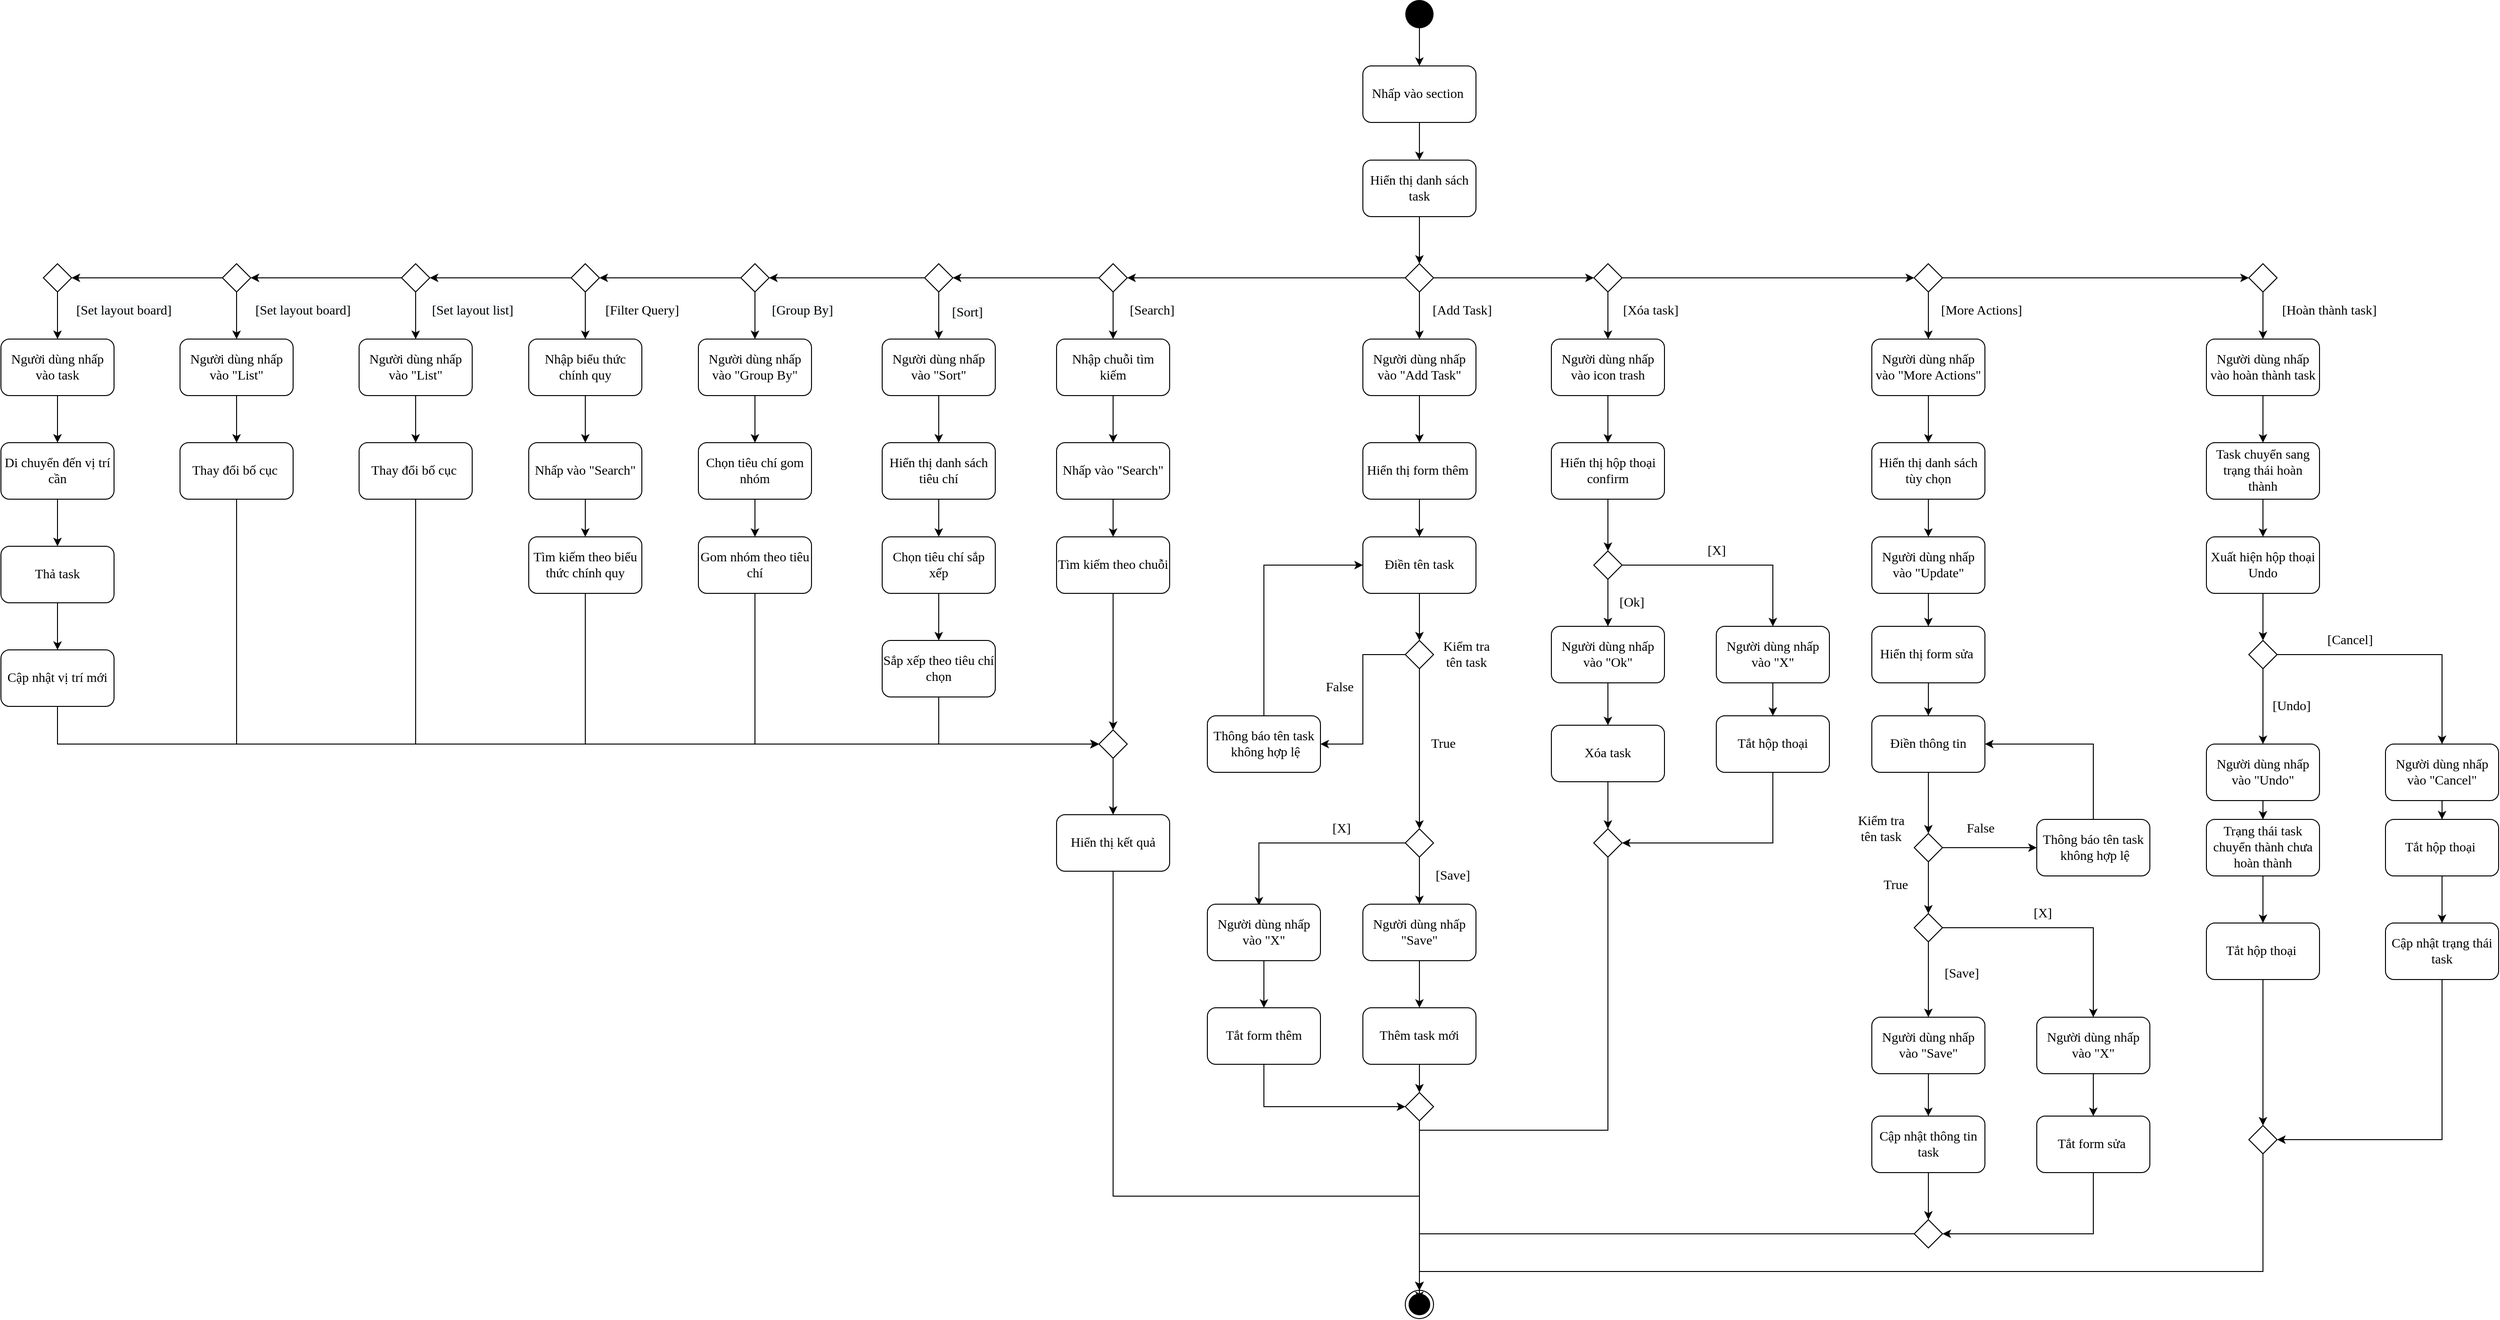 <mxfile version="13.10.0" type="google"><diagram id="52IMeqMBu0jdUDV588e6" name="Page-1"><mxGraphModel dx="2977" dy="702" grid="1" gridSize="10" guides="1" tooltips="1" connect="1" arrows="1" fold="1" page="1" pageScale="1" pageWidth="827" pageHeight="1169" math="0" shadow="0"><root><mxCell id="0"/><mxCell id="1" parent="0"/><mxCell id="Dh1pcehm3vBMoO9Yv5Dq-5" style="edgeStyle=orthogonalEdgeStyle;rounded=0;orthogonalLoop=1;jettySize=auto;html=1;fontFamily=Verdana;fontSize=14;" parent="1" source="Dh1pcehm3vBMoO9Yv5Dq-3" target="Dh1pcehm3vBMoO9Yv5Dq-4" edge="1"><mxGeometry relative="1" as="geometry"/></mxCell><mxCell id="Dh1pcehm3vBMoO9Yv5Dq-3" value="" style="ellipse;fillColor=#000000;strokeColor=none;fontFamily=Verdana;fontSize=14;" parent="1" vertex="1"><mxGeometry x="370" y="70" width="30" height="30" as="geometry"/></mxCell><mxCell id="Dh1pcehm3vBMoO9Yv5Dq-7" style="edgeStyle=orthogonalEdgeStyle;rounded=0;orthogonalLoop=1;jettySize=auto;html=1;fontFamily=Verdana;fontSize=14;" parent="1" source="Dh1pcehm3vBMoO9Yv5Dq-4" target="Dh1pcehm3vBMoO9Yv5Dq-6" edge="1"><mxGeometry relative="1" as="geometry"/></mxCell><mxCell id="Dh1pcehm3vBMoO9Yv5Dq-4" value="Nhấp vào section&amp;nbsp;" style="rounded=1;whiteSpace=wrap;html=1;fontFamily=Verdana;fontSize=14;" parent="1" vertex="1"><mxGeometry x="325" y="140" width="120" height="60" as="geometry"/></mxCell><mxCell id="Dh1pcehm3vBMoO9Yv5Dq-10" style="edgeStyle=orthogonalEdgeStyle;rounded=0;orthogonalLoop=1;jettySize=auto;html=1;entryX=0.5;entryY=0;entryDx=0;entryDy=0;fontFamily=Verdana;fontSize=14;" parent="1" source="Dh1pcehm3vBMoO9Yv5Dq-6" target="Dh1pcehm3vBMoO9Yv5Dq-8" edge="1"><mxGeometry relative="1" as="geometry"/></mxCell><mxCell id="Dh1pcehm3vBMoO9Yv5Dq-6" value="&lt;span style=&quot;font-size: 14px;&quot;&gt;Hiển thị danh sách task&lt;/span&gt;" style="rounded=1;whiteSpace=wrap;html=1;fontFamily=Verdana;fontSize=14;" parent="1" vertex="1"><mxGeometry x="325" y="240" width="120" height="60" as="geometry"/></mxCell><mxCell id="Dh1pcehm3vBMoO9Yv5Dq-12" style="edgeStyle=orthogonalEdgeStyle;rounded=0;orthogonalLoop=1;jettySize=auto;html=1;fontFamily=Verdana;entryX=0.5;entryY=0;entryDx=0;entryDy=0;fontSize=14;" parent="1" source="Dh1pcehm3vBMoO9Yv5Dq-8" target="Dh1pcehm3vBMoO9Yv5Dq-20" edge="1"><mxGeometry relative="1" as="geometry"><mxPoint x="390" y="430" as="targetPoint"/><Array as="points"/></mxGeometry></mxCell><mxCell id="Dh1pcehm3vBMoO9Yv5Dq-13" value="[Add Task]" style="edgeLabel;html=1;align=center;verticalAlign=middle;resizable=0;points=[];fontFamily=Verdana;fontSize=14;" parent="Dh1pcehm3vBMoO9Yv5Dq-12" vertex="1" connectable="0"><mxGeometry x="0.241" y="1" relative="1" as="geometry"><mxPoint x="44" y="-10.83" as="offset"/></mxGeometry></mxCell><mxCell id="ZtXdNM1xy_5T9C1XzwdX-15" style="edgeStyle=orthogonalEdgeStyle;rounded=0;orthogonalLoop=1;jettySize=auto;html=1;entryX=0;entryY=0.5;entryDx=0;entryDy=0;fontFamily=Verdana;fontSize=14;" parent="1" source="Dh1pcehm3vBMoO9Yv5Dq-8" target="ZtXdNM1xy_5T9C1XzwdX-14" edge="1"><mxGeometry relative="1" as="geometry"/></mxCell><mxCell id="ZtXdNM1xy_5T9C1XzwdX-16" value="[Xóa task]" style="edgeLabel;html=1;align=center;verticalAlign=middle;resizable=0;points=[];fontFamily=Verdana;fontSize=14;" parent="ZtXdNM1xy_5T9C1XzwdX-15" vertex="1" connectable="0"><mxGeometry x="0.148" y="2" relative="1" as="geometry"><mxPoint x="132" y="37" as="offset"/></mxGeometry></mxCell><mxCell id="ZtXdNM1xy_5T9C1XzwdX-108" style="edgeStyle=orthogonalEdgeStyle;rounded=0;orthogonalLoop=1;jettySize=auto;html=1;entryX=1;entryY=0.5;entryDx=0;entryDy=0;fontFamily=Verdana;fontSize=14;" parent="1" source="Dh1pcehm3vBMoO9Yv5Dq-8" target="ZtXdNM1xy_5T9C1XzwdX-105" edge="1"><mxGeometry relative="1" as="geometry"/></mxCell><mxCell id="ZtXdNM1xy_5T9C1XzwdX-109" value="&lt;span style=&quot;font-size: 14px&quot;&gt;[Search]&lt;/span&gt;" style="edgeLabel;html=1;align=center;verticalAlign=middle;resizable=0;points=[];fontFamily=Verdana;fontSize=14;" parent="ZtXdNM1xy_5T9C1XzwdX-108" vertex="1" connectable="0"><mxGeometry x="0.184" y="2" relative="1" as="geometry"><mxPoint x="-95" y="33" as="offset"/></mxGeometry></mxCell><mxCell id="Dh1pcehm3vBMoO9Yv5Dq-8" value="" style="rhombus;fontFamily=Verdana;fontSize=14;" parent="1" vertex="1"><mxGeometry x="370" y="350" width="30" height="30" as="geometry"/></mxCell><mxCell id="Dh1pcehm3vBMoO9Yv5Dq-17" style="edgeStyle=orthogonalEdgeStyle;rounded=0;orthogonalLoop=1;jettySize=auto;html=1;fontFamily=Verdana;fontSize=14;" parent="1" source="Dh1pcehm3vBMoO9Yv5Dq-11" target="Dh1pcehm3vBMoO9Yv5Dq-14" edge="1"><mxGeometry relative="1" as="geometry"/></mxCell><mxCell id="Dh1pcehm3vBMoO9Yv5Dq-11" value="&lt;span style=&quot;font-size: 14px;&quot;&gt;Hiển thị form thêm&amp;nbsp;&lt;/span&gt;" style="rounded=1;whiteSpace=wrap;html=1;fontFamily=Verdana;fontSize=14;" parent="1" vertex="1"><mxGeometry x="325" y="540" width="120" height="60" as="geometry"/></mxCell><mxCell id="e5M4gxgteMgzuFz68vL9-6" style="edgeStyle=orthogonalEdgeStyle;rounded=0;orthogonalLoop=1;jettySize=auto;html=1;entryX=0.5;entryY=0;entryDx=0;entryDy=0;fontFamily=Verdana;fontSize=14;" edge="1" parent="1" source="Dh1pcehm3vBMoO9Yv5Dq-14" target="e5M4gxgteMgzuFz68vL9-5"><mxGeometry relative="1" as="geometry"/></mxCell><mxCell id="Dh1pcehm3vBMoO9Yv5Dq-14" value="&lt;span style=&quot;font-size: 14px;&quot;&gt;Điền tên task&lt;/span&gt;" style="rounded=1;whiteSpace=wrap;html=1;fontFamily=Verdana;fontSize=14;" parent="1" vertex="1"><mxGeometry x="325" y="640" width="120" height="60" as="geometry"/></mxCell><mxCell id="ZtXdNM1xy_5T9C1XzwdX-2" style="edgeStyle=orthogonalEdgeStyle;rounded=0;orthogonalLoop=1;jettySize=auto;html=1;fontFamily=Verdana;fontSize=14;" parent="1" source="Dh1pcehm3vBMoO9Yv5Dq-15" target="ZtXdNM1xy_5T9C1XzwdX-1" edge="1"><mxGeometry relative="1" as="geometry"/></mxCell><mxCell id="Dh1pcehm3vBMoO9Yv5Dq-15" value="Người dùng nhấp &quot;Save&quot;" style="rounded=1;whiteSpace=wrap;html=1;fontFamily=Verdana;fontSize=14;" parent="1" vertex="1"><mxGeometry x="325" y="1030" width="120" height="60" as="geometry"/></mxCell><mxCell id="Dh1pcehm3vBMoO9Yv5Dq-19" value="[Save]" style="edgeStyle=orthogonalEdgeStyle;rounded=0;orthogonalLoop=1;jettySize=auto;html=1;entryX=0.5;entryY=0;entryDx=0;entryDy=0;fontFamily=Verdana;fontSize=14;" parent="1" source="Dh1pcehm3vBMoO9Yv5Dq-16" target="Dh1pcehm3vBMoO9Yv5Dq-15" edge="1"><mxGeometry x="-0.2" y="35" relative="1" as="geometry"><Array as="points"><mxPoint x="385" y="1000"/><mxPoint x="385" y="1000"/></Array><mxPoint as="offset"/></mxGeometry></mxCell><mxCell id="ZtXdNM1xy_5T9C1XzwdX-4" style="edgeStyle=orthogonalEdgeStyle;rounded=0;orthogonalLoop=1;jettySize=auto;html=1;entryX=0.456;entryY=0.023;entryDx=0;entryDy=0;entryPerimeter=0;fontFamily=Verdana;fontSize=14;" parent="1" source="Dh1pcehm3vBMoO9Yv5Dq-16" target="ZtXdNM1xy_5T9C1XzwdX-3" edge="1"><mxGeometry relative="1" as="geometry"/></mxCell><mxCell id="ZtXdNM1xy_5T9C1XzwdX-5" value="[X]" style="edgeLabel;html=1;align=center;verticalAlign=middle;resizable=0;points=[];fontFamily=Verdana;fontSize=14;" parent="ZtXdNM1xy_5T9C1XzwdX-4" vertex="1" connectable="0"><mxGeometry x="-0.407" relative="1" as="geometry"><mxPoint x="-3.17" y="-15" as="offset"/></mxGeometry></mxCell><mxCell id="Dh1pcehm3vBMoO9Yv5Dq-16" value="" style="rhombus;fontFamily=Verdana;fontSize=14;" parent="1" vertex="1"><mxGeometry x="370" y="950" width="30" height="30" as="geometry"/></mxCell><mxCell id="Dh1pcehm3vBMoO9Yv5Dq-21" style="edgeStyle=orthogonalEdgeStyle;rounded=0;orthogonalLoop=1;jettySize=auto;html=1;fontFamily=Verdana;fontSize=14;" parent="1" source="Dh1pcehm3vBMoO9Yv5Dq-20" target="Dh1pcehm3vBMoO9Yv5Dq-11" edge="1"><mxGeometry relative="1" as="geometry"/></mxCell><mxCell id="Dh1pcehm3vBMoO9Yv5Dq-20" value="Người dùng nhấp vào &quot;Add Task&quot;" style="rounded=1;whiteSpace=wrap;html=1;fontFamily=Verdana;fontSize=14;" parent="1" vertex="1"><mxGeometry x="325" y="430" width="120" height="60" as="geometry"/></mxCell><mxCell id="ZtXdNM1xy_5T9C1XzwdX-11" style="edgeStyle=orthogonalEdgeStyle;rounded=0;orthogonalLoop=1;jettySize=auto;html=1;entryX=0.5;entryY=0;entryDx=0;entryDy=0;fontFamily=Verdana;fontSize=14;" parent="1" source="ZtXdNM1xy_5T9C1XzwdX-1" target="ZtXdNM1xy_5T9C1XzwdX-10" edge="1"><mxGeometry relative="1" as="geometry"/></mxCell><mxCell id="ZtXdNM1xy_5T9C1XzwdX-1" value="Thêm task mới" style="rounded=1;whiteSpace=wrap;html=1;fontFamily=Verdana;fontSize=14;" parent="1" vertex="1"><mxGeometry x="325" y="1140" width="120" height="60" as="geometry"/></mxCell><mxCell id="ZtXdNM1xy_5T9C1XzwdX-7" style="edgeStyle=orthogonalEdgeStyle;rounded=0;orthogonalLoop=1;jettySize=auto;html=1;entryX=0.5;entryY=0;entryDx=0;entryDy=0;fontFamily=Verdana;fontSize=14;" parent="1" source="ZtXdNM1xy_5T9C1XzwdX-3" target="ZtXdNM1xy_5T9C1XzwdX-6" edge="1"><mxGeometry relative="1" as="geometry"/></mxCell><mxCell id="ZtXdNM1xy_5T9C1XzwdX-3" value="Người dùng nhấp vào &quot;X&quot;" style="rounded=1;whiteSpace=wrap;html=1;fontFamily=Verdana;fontSize=14;" parent="1" vertex="1"><mxGeometry x="160" y="1030" width="120" height="60" as="geometry"/></mxCell><mxCell id="ZtXdNM1xy_5T9C1XzwdX-12" style="edgeStyle=orthogonalEdgeStyle;rounded=0;orthogonalLoop=1;jettySize=auto;html=1;entryX=0;entryY=0.5;entryDx=0;entryDy=0;fontFamily=Verdana;fontSize=14;" parent="1" source="ZtXdNM1xy_5T9C1XzwdX-6" target="ZtXdNM1xy_5T9C1XzwdX-10" edge="1"><mxGeometry relative="1" as="geometry"><Array as="points"><mxPoint x="220" y="1245"/></Array></mxGeometry></mxCell><mxCell id="ZtXdNM1xy_5T9C1XzwdX-6" value="&lt;span style=&quot;font-size: 14px;&quot;&gt;Tắt form thêm&lt;/span&gt;" style="rounded=1;whiteSpace=wrap;html=1;fontFamily=Verdana;fontSize=14;" parent="1" vertex="1"><mxGeometry x="160" y="1140" width="120" height="60" as="geometry"/></mxCell><mxCell id="ZtXdNM1xy_5T9C1XzwdX-8" value="" style="ellipse;html=1;shape=endState;fillColor=#000000;strokeColor=#000000;fontFamily=Verdana;fontSize=14;" parent="1" vertex="1"><mxGeometry x="370" y="1440" width="30" height="30" as="geometry"/></mxCell><mxCell id="ZtXdNM1xy_5T9C1XzwdX-13" style="edgeStyle=orthogonalEdgeStyle;rounded=0;orthogonalLoop=1;jettySize=auto;html=1;fontFamily=Verdana;fontSize=14;" parent="1" source="ZtXdNM1xy_5T9C1XzwdX-10" target="ZtXdNM1xy_5T9C1XzwdX-8" edge="1"><mxGeometry relative="1" as="geometry"/></mxCell><mxCell id="ZtXdNM1xy_5T9C1XzwdX-10" value="" style="rhombus;fontFamily=Verdana;fontSize=14;" parent="1" vertex="1"><mxGeometry x="370" y="1230" width="30" height="30" as="geometry"/></mxCell><mxCell id="ZtXdNM1xy_5T9C1XzwdX-18" style="edgeStyle=orthogonalEdgeStyle;rounded=0;orthogonalLoop=1;jettySize=auto;html=1;entryX=0.5;entryY=0;entryDx=0;entryDy=0;fontFamily=Verdana;fontSize=14;" parent="1" source="ZtXdNM1xy_5T9C1XzwdX-14" target="ZtXdNM1xy_5T9C1XzwdX-17" edge="1"><mxGeometry relative="1" as="geometry"/></mxCell><mxCell id="ZtXdNM1xy_5T9C1XzwdX-38" style="edgeStyle=orthogonalEdgeStyle;rounded=0;orthogonalLoop=1;jettySize=auto;html=1;fontFamily=Verdana;fontSize=14;" parent="1" source="ZtXdNM1xy_5T9C1XzwdX-14" target="ZtXdNM1xy_5T9C1XzwdX-37" edge="1"><mxGeometry relative="1" as="geometry"/></mxCell><mxCell id="ZtXdNM1xy_5T9C1XzwdX-39" value="[More Actions]" style="edgeLabel;html=1;align=center;verticalAlign=middle;resizable=0;points=[];fontFamily=Verdana;fontSize=14;" parent="ZtXdNM1xy_5T9C1XzwdX-38" vertex="1" connectable="0"><mxGeometry x="-0.197" y="3" relative="1" as="geometry"><mxPoint x="256" y="38" as="offset"/></mxGeometry></mxCell><mxCell id="ZtXdNM1xy_5T9C1XzwdX-14" value="" style="rhombus;fontFamily=Verdana;fontSize=14;" parent="1" vertex="1"><mxGeometry x="570" y="350" width="30" height="30" as="geometry"/></mxCell><mxCell id="ZtXdNM1xy_5T9C1XzwdX-20" style="edgeStyle=orthogonalEdgeStyle;rounded=0;orthogonalLoop=1;jettySize=auto;html=1;fontFamily=Verdana;fontSize=14;" parent="1" source="ZtXdNM1xy_5T9C1XzwdX-17" target="ZtXdNM1xy_5T9C1XzwdX-19" edge="1"><mxGeometry relative="1" as="geometry"/></mxCell><mxCell id="ZtXdNM1xy_5T9C1XzwdX-17" value="Người dùng nhấp vào icon trash" style="rounded=1;whiteSpace=wrap;html=1;fontFamily=Verdana;fontSize=14;" parent="1" vertex="1"><mxGeometry x="525" y="430" width="120" height="60" as="geometry"/></mxCell><mxCell id="ZtXdNM1xy_5T9C1XzwdX-22" style="edgeStyle=orthogonalEdgeStyle;rounded=0;orthogonalLoop=1;jettySize=auto;html=1;entryX=0.5;entryY=0;entryDx=0;entryDy=0;fontFamily=Verdana;fontSize=14;" parent="1" source="ZtXdNM1xy_5T9C1XzwdX-19" target="ZtXdNM1xy_5T9C1XzwdX-21" edge="1"><mxGeometry relative="1" as="geometry"/></mxCell><mxCell id="ZtXdNM1xy_5T9C1XzwdX-19" value="&lt;span style=&quot;font-size: 14px;&quot;&gt;Hiển thị hộp thoại confirm&lt;/span&gt;" style="rounded=1;whiteSpace=wrap;html=1;fontFamily=Verdana;fontSize=14;" parent="1" vertex="1"><mxGeometry x="525" y="540" width="120" height="60" as="geometry"/></mxCell><mxCell id="ZtXdNM1xy_5T9C1XzwdX-24" style="edgeStyle=orthogonalEdgeStyle;rounded=0;orthogonalLoop=1;jettySize=auto;html=1;fontFamily=Verdana;fontSize=14;" parent="1" source="ZtXdNM1xy_5T9C1XzwdX-21" target="ZtXdNM1xy_5T9C1XzwdX-23" edge="1"><mxGeometry relative="1" as="geometry"><Array as="points"><mxPoint x="585" y="710"/><mxPoint x="585" y="710"/></Array></mxGeometry></mxCell><mxCell id="ZtXdNM1xy_5T9C1XzwdX-25" value="[Ok]" style="edgeLabel;html=1;align=center;verticalAlign=middle;resizable=0;points=[];fontFamily=Verdana;fontSize=14;" parent="ZtXdNM1xy_5T9C1XzwdX-24" vertex="1" connectable="0"><mxGeometry x="0.267" y="-2" relative="1" as="geometry"><mxPoint x="27" y="-6.67" as="offset"/></mxGeometry></mxCell><mxCell id="ZtXdNM1xy_5T9C1XzwdX-29" style="edgeStyle=orthogonalEdgeStyle;rounded=0;orthogonalLoop=1;jettySize=auto;html=1;entryX=0.5;entryY=0;entryDx=0;entryDy=0;fontFamily=Verdana;fontSize=14;" parent="1" source="ZtXdNM1xy_5T9C1XzwdX-21" target="ZtXdNM1xy_5T9C1XzwdX-28" edge="1"><mxGeometry relative="1" as="geometry"/></mxCell><mxCell id="ZtXdNM1xy_5T9C1XzwdX-30" value="[X]" style="edgeLabel;html=1;align=center;verticalAlign=middle;resizable=0;points=[];fontFamily=Verdana;fontSize=14;" parent="ZtXdNM1xy_5T9C1XzwdX-29" vertex="1" connectable="0"><mxGeometry x="-0.014" y="3" relative="1" as="geometry"><mxPoint x="-10.83" y="-12" as="offset"/></mxGeometry></mxCell><mxCell id="ZtXdNM1xy_5T9C1XzwdX-21" value="" style="rhombus;fontFamily=Verdana;fontSize=14;" parent="1" vertex="1"><mxGeometry x="570" y="655" width="30" height="30" as="geometry"/></mxCell><mxCell id="ZtXdNM1xy_5T9C1XzwdX-27" style="edgeStyle=orthogonalEdgeStyle;rounded=0;orthogonalLoop=1;jettySize=auto;html=1;entryX=0.5;entryY=0;entryDx=0;entryDy=0;fontFamily=Verdana;fontSize=14;" parent="1" source="ZtXdNM1xy_5T9C1XzwdX-23" target="ZtXdNM1xy_5T9C1XzwdX-26" edge="1"><mxGeometry relative="1" as="geometry"/></mxCell><mxCell id="ZtXdNM1xy_5T9C1XzwdX-23" value="Người dùng nhấp vào &quot;Ok&quot;" style="rounded=1;whiteSpace=wrap;html=1;fontFamily=Verdana;fontSize=14;" parent="1" vertex="1"><mxGeometry x="525" y="735" width="120" height="60" as="geometry"/></mxCell><mxCell id="ZtXdNM1xy_5T9C1XzwdX-34" style="edgeStyle=orthogonalEdgeStyle;rounded=0;orthogonalLoop=1;jettySize=auto;html=1;fontFamily=Verdana;fontSize=14;" parent="1" source="ZtXdNM1xy_5T9C1XzwdX-26" target="ZtXdNM1xy_5T9C1XzwdX-33" edge="1"><mxGeometry relative="1" as="geometry"/></mxCell><mxCell id="ZtXdNM1xy_5T9C1XzwdX-26" value="Xóa task" style="rounded=1;whiteSpace=wrap;html=1;fontFamily=Verdana;fontSize=14;" parent="1" vertex="1"><mxGeometry x="525" y="840" width="120" height="60" as="geometry"/></mxCell><mxCell id="ZtXdNM1xy_5T9C1XzwdX-32" style="edgeStyle=orthogonalEdgeStyle;rounded=0;orthogonalLoop=1;jettySize=auto;html=1;entryX=0.5;entryY=0;entryDx=0;entryDy=0;fontFamily=Verdana;fontSize=14;" parent="1" source="ZtXdNM1xy_5T9C1XzwdX-28" target="ZtXdNM1xy_5T9C1XzwdX-31" edge="1"><mxGeometry relative="1" as="geometry"/></mxCell><mxCell id="ZtXdNM1xy_5T9C1XzwdX-28" value="Người dùng nhấp vào &quot;X&quot;" style="rounded=1;whiteSpace=wrap;html=1;fontFamily=Verdana;fontSize=14;" parent="1" vertex="1"><mxGeometry x="700" y="735" width="120" height="60" as="geometry"/></mxCell><mxCell id="ZtXdNM1xy_5T9C1XzwdX-35" style="edgeStyle=orthogonalEdgeStyle;rounded=0;orthogonalLoop=1;jettySize=auto;html=1;entryX=1;entryY=0.5;entryDx=0;entryDy=0;fontFamily=Verdana;fontSize=14;" parent="1" source="ZtXdNM1xy_5T9C1XzwdX-31" target="ZtXdNM1xy_5T9C1XzwdX-33" edge="1"><mxGeometry relative="1" as="geometry"><Array as="points"><mxPoint x="760" y="965"/></Array></mxGeometry></mxCell><mxCell id="ZtXdNM1xy_5T9C1XzwdX-31" value="&lt;span style=&quot;font-size: 14px;&quot;&gt;Tắt hộp thoại&lt;/span&gt;" style="rounded=1;whiteSpace=wrap;html=1;fontFamily=Verdana;fontSize=14;" parent="1" vertex="1"><mxGeometry x="700" y="830" width="120" height="60" as="geometry"/></mxCell><mxCell id="ZtXdNM1xy_5T9C1XzwdX-36" style="edgeStyle=orthogonalEdgeStyle;rounded=0;orthogonalLoop=1;jettySize=auto;html=1;fontFamily=Verdana;fontSize=14;" parent="1" source="ZtXdNM1xy_5T9C1XzwdX-33" target="ZtXdNM1xy_5T9C1XzwdX-8" edge="1"><mxGeometry relative="1" as="geometry"><Array as="points"><mxPoint x="585" y="1270"/><mxPoint x="385" y="1270"/></Array></mxGeometry></mxCell><mxCell id="ZtXdNM1xy_5T9C1XzwdX-33" value="" style="rhombus;fontFamily=Verdana;fontSize=14;" parent="1" vertex="1"><mxGeometry x="570" y="950" width="30" height="30" as="geometry"/></mxCell><mxCell id="ZtXdNM1xy_5T9C1XzwdX-41" style="edgeStyle=orthogonalEdgeStyle;rounded=0;orthogonalLoop=1;jettySize=auto;html=1;entryX=0.5;entryY=0;entryDx=0;entryDy=0;fontFamily=Verdana;fontSize=14;" parent="1" source="ZtXdNM1xy_5T9C1XzwdX-37" target="ZtXdNM1xy_5T9C1XzwdX-40" edge="1"><mxGeometry relative="1" as="geometry"/></mxCell><mxCell id="ZtXdNM1xy_5T9C1XzwdX-55" style="edgeStyle=orthogonalEdgeStyle;rounded=0;orthogonalLoop=1;jettySize=auto;html=1;entryX=0;entryY=0.5;entryDx=0;entryDy=0;fontFamily=Verdana;fontSize=14;" parent="1" source="ZtXdNM1xy_5T9C1XzwdX-37" target="ZtXdNM1xy_5T9C1XzwdX-53" edge="1"><mxGeometry relative="1" as="geometry"/></mxCell><mxCell id="ZtXdNM1xy_5T9C1XzwdX-76" value="[Hoàn thành task]" style="edgeLabel;html=1;align=center;verticalAlign=middle;resizable=0;points=[];fontFamily=Verdana;fontSize=14;" parent="ZtXdNM1xy_5T9C1XzwdX-55" vertex="1" connectable="0"><mxGeometry x="0.077" y="1" relative="1" as="geometry"><mxPoint x="235" y="36" as="offset"/></mxGeometry></mxCell><mxCell id="ZtXdNM1xy_5T9C1XzwdX-37" value="" style="rhombus;fontFamily=Verdana;fontSize=14;" parent="1" vertex="1"><mxGeometry x="910" y="350" width="30" height="30" as="geometry"/></mxCell><mxCell id="ZtXdNM1xy_5T9C1XzwdX-43" style="edgeStyle=orthogonalEdgeStyle;rounded=0;orthogonalLoop=1;jettySize=auto;html=1;fontFamily=Verdana;fontSize=14;" parent="1" source="ZtXdNM1xy_5T9C1XzwdX-40" target="ZtXdNM1xy_5T9C1XzwdX-42" edge="1"><mxGeometry relative="1" as="geometry"/></mxCell><mxCell id="ZtXdNM1xy_5T9C1XzwdX-40" value="Người dùng nhấp vào&amp;nbsp;&lt;span style=&quot;font-size: 14px; background-color: rgb(255, 255, 255);&quot;&gt;&quot;More Actions&quot;&lt;/span&gt;" style="rounded=1;whiteSpace=wrap;html=1;fontFamily=Verdana;fontSize=14;" parent="1" vertex="1"><mxGeometry x="865" y="430" width="120" height="60" as="geometry"/></mxCell><mxCell id="ZtXdNM1xy_5T9C1XzwdX-45" style="edgeStyle=orthogonalEdgeStyle;rounded=0;orthogonalLoop=1;jettySize=auto;html=1;fontFamily=Verdana;fontSize=14;" parent="1" source="ZtXdNM1xy_5T9C1XzwdX-42" target="ZtXdNM1xy_5T9C1XzwdX-44" edge="1"><mxGeometry relative="1" as="geometry"/></mxCell><mxCell id="ZtXdNM1xy_5T9C1XzwdX-42" value="Hiển thị danh sách tùy chọn" style="rounded=1;whiteSpace=wrap;html=1;fontFamily=Verdana;fontSize=14;" parent="1" vertex="1"><mxGeometry x="865" y="540" width="120" height="60" as="geometry"/></mxCell><mxCell id="ZtXdNM1xy_5T9C1XzwdX-49" style="edgeStyle=orthogonalEdgeStyle;rounded=0;orthogonalLoop=1;jettySize=auto;html=1;entryX=0.5;entryY=0;entryDx=0;entryDy=0;fontFamily=Verdana;fontSize=14;" parent="1" source="ZtXdNM1xy_5T9C1XzwdX-44" target="ZtXdNM1xy_5T9C1XzwdX-46" edge="1"><mxGeometry relative="1" as="geometry"/></mxCell><mxCell id="ZtXdNM1xy_5T9C1XzwdX-44" value="&lt;span style=&quot;font-size: 14px;&quot;&gt;Người dùng nhấp vào&amp;nbsp;&lt;/span&gt;&lt;span style=&quot;font-size: 14px; background-color: rgb(255, 255, 255);&quot;&gt;&quot;Update&quot;&lt;/span&gt;" style="rounded=1;whiteSpace=wrap;html=1;fontFamily=Verdana;fontSize=14;" parent="1" vertex="1"><mxGeometry x="865" y="640" width="120" height="60" as="geometry"/></mxCell><mxCell id="ZtXdNM1xy_5T9C1XzwdX-50" style="edgeStyle=orthogonalEdgeStyle;rounded=0;orthogonalLoop=1;jettySize=auto;html=1;fontFamily=Verdana;fontSize=14;" parent="1" source="ZtXdNM1xy_5T9C1XzwdX-46" target="ZtXdNM1xy_5T9C1XzwdX-47" edge="1"><mxGeometry relative="1" as="geometry"/></mxCell><mxCell id="ZtXdNM1xy_5T9C1XzwdX-46" value="&lt;span style=&quot;font-size: 14px;&quot;&gt;Hiển thị form sửa&amp;nbsp;&lt;/span&gt;" style="rounded=1;whiteSpace=wrap;html=1;fontFamily=Verdana;fontSize=14;" parent="1" vertex="1"><mxGeometry x="865" y="735" width="120" height="60" as="geometry"/></mxCell><mxCell id="ZtXdNM1xy_5T9C1XzwdX-51" style="edgeStyle=orthogonalEdgeStyle;rounded=0;orthogonalLoop=1;jettySize=auto;html=1;fontFamily=Verdana;fontSize=14;entryX=0.5;entryY=0;entryDx=0;entryDy=0;" parent="1" source="ZtXdNM1xy_5T9C1XzwdX-47" edge="1" target="e5M4gxgteMgzuFz68vL9-15"><mxGeometry relative="1" as="geometry"><mxPoint x="925" y="940" as="targetPoint"/></mxGeometry></mxCell><mxCell id="ZtXdNM1xy_5T9C1XzwdX-47" value="&lt;span style=&quot;font-size: 14px;&quot;&gt;Điền thông tin&lt;/span&gt;" style="rounded=1;whiteSpace=wrap;html=1;fontFamily=Verdana;fontSize=14;" parent="1" vertex="1"><mxGeometry x="865" y="830" width="120" height="60" as="geometry"/></mxCell><mxCell id="ZtXdNM1xy_5T9C1XzwdX-56" style="edgeStyle=orthogonalEdgeStyle;rounded=0;orthogonalLoop=1;jettySize=auto;html=1;fontFamily=Verdana;fontSize=14;" parent="1" source="ZtXdNM1xy_5T9C1XzwdX-53" target="ZtXdNM1xy_5T9C1XzwdX-54" edge="1"><mxGeometry relative="1" as="geometry"/></mxCell><mxCell id="ZtXdNM1xy_5T9C1XzwdX-53" value="" style="rhombus;fontFamily=Verdana;fontSize=14;" parent="1" vertex="1"><mxGeometry x="1265" y="350" width="30" height="30" as="geometry"/></mxCell><mxCell id="ZtXdNM1xy_5T9C1XzwdX-75" style="edgeStyle=orthogonalEdgeStyle;rounded=0;orthogonalLoop=1;jettySize=auto;html=1;fontFamily=Verdana;fontSize=14;" parent="1" source="ZtXdNM1xy_5T9C1XzwdX-54" target="ZtXdNM1xy_5T9C1XzwdX-74" edge="1"><mxGeometry relative="1" as="geometry"/></mxCell><mxCell id="ZtXdNM1xy_5T9C1XzwdX-54" value="Người dùng nhấp vào &lt;span style=&quot;font-size: 14px; background-color: rgb(255, 255, 255);&quot;&gt;hoàn thành task&lt;/span&gt;" style="rounded=1;whiteSpace=wrap;html=1;fontFamily=Verdana;fontSize=14;" parent="1" vertex="1"><mxGeometry x="1220" y="430" width="120" height="60" as="geometry"/></mxCell><mxCell id="ZtXdNM1xy_5T9C1XzwdX-60" style="edgeStyle=orthogonalEdgeStyle;rounded=0;orthogonalLoop=1;jettySize=auto;html=1;entryX=0.5;entryY=0;entryDx=0;entryDy=0;fontFamily=Verdana;fontSize=14;" parent="1" source="ZtXdNM1xy_5T9C1XzwdX-57" target="ZtXdNM1xy_5T9C1XzwdX-58" edge="1"><mxGeometry relative="1" as="geometry"/></mxCell><mxCell id="ZtXdNM1xy_5T9C1XzwdX-67" value="[Save]" style="edgeLabel;html=1;align=center;verticalAlign=middle;resizable=0;points=[];fontFamily=Verdana;fontSize=14;" parent="ZtXdNM1xy_5T9C1XzwdX-60" vertex="1" connectable="0"><mxGeometry x="-0.164" y="-2" relative="1" as="geometry"><mxPoint x="37" as="offset"/></mxGeometry></mxCell><mxCell id="ZtXdNM1xy_5T9C1XzwdX-69" style="edgeStyle=orthogonalEdgeStyle;rounded=0;orthogonalLoop=1;jettySize=auto;html=1;fontFamily=Verdana;fontSize=14;" parent="1" source="ZtXdNM1xy_5T9C1XzwdX-57" target="ZtXdNM1xy_5T9C1XzwdX-68" edge="1"><mxGeometry relative="1" as="geometry"/></mxCell><mxCell id="ZtXdNM1xy_5T9C1XzwdX-70" value="[X]" style="edgeLabel;html=1;align=center;verticalAlign=middle;resizable=0;points=[];fontFamily=Verdana;fontSize=14;" parent="ZtXdNM1xy_5T9C1XzwdX-69" vertex="1" connectable="0"><mxGeometry x="-0.113" y="-3" relative="1" as="geometry"><mxPoint x="-7.5" y="-18" as="offset"/></mxGeometry></mxCell><mxCell id="ZtXdNM1xy_5T9C1XzwdX-57" value="" style="rhombus;fontFamily=Verdana;fontSize=14;" parent="1" vertex="1"><mxGeometry x="910" y="1040" width="30" height="30" as="geometry"/></mxCell><mxCell id="ZtXdNM1xy_5T9C1XzwdX-61" style="edgeStyle=orthogonalEdgeStyle;rounded=0;orthogonalLoop=1;jettySize=auto;html=1;entryX=0.5;entryY=0;entryDx=0;entryDy=0;fontFamily=Verdana;fontSize=14;" parent="1" source="ZtXdNM1xy_5T9C1XzwdX-58" target="ZtXdNM1xy_5T9C1XzwdX-59" edge="1"><mxGeometry relative="1" as="geometry"/></mxCell><mxCell id="ZtXdNM1xy_5T9C1XzwdX-58" value="&lt;span style=&quot;font-size: 14px;&quot;&gt;Người dùng nhấp vào&amp;nbsp;&lt;/span&gt;&lt;span style=&quot;font-size: 14px; background-color: rgb(255, 255, 255);&quot;&gt;&quot;Save&quot;&lt;/span&gt;" style="rounded=1;whiteSpace=wrap;html=1;fontFamily=Verdana;fontSize=14;" parent="1" vertex="1"><mxGeometry x="865" y="1150" width="120" height="60" as="geometry"/></mxCell><mxCell id="ZtXdNM1xy_5T9C1XzwdX-65" style="edgeStyle=orthogonalEdgeStyle;rounded=0;orthogonalLoop=1;jettySize=auto;html=1;entryX=0.5;entryY=0;entryDx=0;entryDy=0;fontFamily=Verdana;fontSize=14;" parent="1" source="ZtXdNM1xy_5T9C1XzwdX-59" target="ZtXdNM1xy_5T9C1XzwdX-63" edge="1"><mxGeometry relative="1" as="geometry"/></mxCell><mxCell id="ZtXdNM1xy_5T9C1XzwdX-59" value="Cập nhật thông tin task" style="rounded=1;whiteSpace=wrap;html=1;fontFamily=Verdana;fontSize=14;" parent="1" vertex="1"><mxGeometry x="865" y="1255" width="120" height="60" as="geometry"/></mxCell><mxCell id="e5M4gxgteMgzuFz68vL9-14" style="edgeStyle=orthogonalEdgeStyle;rounded=0;orthogonalLoop=1;jettySize=auto;html=1;entryX=0.5;entryY=0;entryDx=0;entryDy=0;fontFamily=Verdana;fontSize=14;" edge="1" parent="1" source="ZtXdNM1xy_5T9C1XzwdX-63" target="ZtXdNM1xy_5T9C1XzwdX-8"><mxGeometry relative="1" as="geometry"/></mxCell><mxCell id="ZtXdNM1xy_5T9C1XzwdX-63" value="" style="rhombus;fontFamily=Verdana;fontSize=14;" parent="1" vertex="1"><mxGeometry x="910" y="1365" width="30" height="30" as="geometry"/></mxCell><mxCell id="ZtXdNM1xy_5T9C1XzwdX-72" style="edgeStyle=orthogonalEdgeStyle;rounded=0;orthogonalLoop=1;jettySize=auto;html=1;fontFamily=Verdana;fontSize=14;" parent="1" source="ZtXdNM1xy_5T9C1XzwdX-68" target="ZtXdNM1xy_5T9C1XzwdX-71" edge="1"><mxGeometry relative="1" as="geometry"/></mxCell><mxCell id="ZtXdNM1xy_5T9C1XzwdX-68" value="&lt;span style=&quot;font-size: 14px;&quot;&gt;Người dùng nhấp vào&amp;nbsp;&lt;/span&gt;&lt;span style=&quot;font-size: 14px; background-color: rgb(255, 255, 255);&quot;&gt;&quot;X&quot;&lt;/span&gt;" style="rounded=1;whiteSpace=wrap;html=1;fontFamily=Verdana;fontSize=14;" parent="1" vertex="1"><mxGeometry x="1040" y="1150" width="120" height="60" as="geometry"/></mxCell><mxCell id="ZtXdNM1xy_5T9C1XzwdX-73" style="edgeStyle=orthogonalEdgeStyle;rounded=0;orthogonalLoop=1;jettySize=auto;html=1;entryX=1;entryY=0.5;entryDx=0;entryDy=0;fontFamily=Verdana;fontSize=14;" parent="1" source="ZtXdNM1xy_5T9C1XzwdX-71" target="ZtXdNM1xy_5T9C1XzwdX-63" edge="1"><mxGeometry relative="1" as="geometry"><Array as="points"><mxPoint x="1100" y="1380"/></Array></mxGeometry></mxCell><mxCell id="ZtXdNM1xy_5T9C1XzwdX-71" value="&lt;span style=&quot;font-size: 14px;&quot;&gt;Tắt form sửa&amp;nbsp;&lt;/span&gt;" style="rounded=1;whiteSpace=wrap;html=1;fontFamily=Verdana;fontSize=14;" parent="1" vertex="1"><mxGeometry x="1040" y="1255" width="120" height="60" as="geometry"/></mxCell><mxCell id="ZtXdNM1xy_5T9C1XzwdX-80" style="edgeStyle=orthogonalEdgeStyle;rounded=0;orthogonalLoop=1;jettySize=auto;html=1;fontFamily=Verdana;fontSize=14;" parent="1" source="ZtXdNM1xy_5T9C1XzwdX-74" target="ZtXdNM1xy_5T9C1XzwdX-77" edge="1"><mxGeometry relative="1" as="geometry"/></mxCell><mxCell id="ZtXdNM1xy_5T9C1XzwdX-74" value="&lt;span style=&quot;font-size: 14px;&quot;&gt;Task chuyển sang trạng thái hoàn thành&lt;/span&gt;" style="rounded=1;whiteSpace=wrap;html=1;fontFamily=Verdana;fontSize=14;" parent="1" vertex="1"><mxGeometry x="1220" y="540" width="120" height="60" as="geometry"/></mxCell><mxCell id="ZtXdNM1xy_5T9C1XzwdX-79" style="edgeStyle=orthogonalEdgeStyle;rounded=0;orthogonalLoop=1;jettySize=auto;html=1;entryX=0.5;entryY=0;entryDx=0;entryDy=0;fontFamily=Verdana;fontSize=14;" parent="1" source="ZtXdNM1xy_5T9C1XzwdX-77" target="ZtXdNM1xy_5T9C1XzwdX-78" edge="1"><mxGeometry relative="1" as="geometry"/></mxCell><mxCell id="ZtXdNM1xy_5T9C1XzwdX-77" value="&lt;span style=&quot;font-size: 14px;&quot;&gt;Xuất hiện hộp thoại Undo&lt;/span&gt;" style="rounded=1;whiteSpace=wrap;html=1;fontFamily=Verdana;fontSize=14;" parent="1" vertex="1"><mxGeometry x="1220" y="640" width="120" height="60" as="geometry"/></mxCell><mxCell id="ZtXdNM1xy_5T9C1XzwdX-83" style="edgeStyle=orthogonalEdgeStyle;rounded=0;orthogonalLoop=1;jettySize=auto;html=1;fontFamily=Verdana;fontSize=14;" parent="1" source="ZtXdNM1xy_5T9C1XzwdX-78" target="ZtXdNM1xy_5T9C1XzwdX-81" edge="1"><mxGeometry relative="1" as="geometry"/></mxCell><mxCell id="ZtXdNM1xy_5T9C1XzwdX-91" value="[Undo]" style="edgeLabel;html=1;align=center;verticalAlign=middle;resizable=0;points=[];fontFamily=Verdana;fontSize=14;" parent="ZtXdNM1xy_5T9C1XzwdX-83" vertex="1" connectable="0"><mxGeometry x="0.433" y="1" relative="1" as="geometry"><mxPoint x="29" y="-17.5" as="offset"/></mxGeometry></mxCell><mxCell id="ZtXdNM1xy_5T9C1XzwdX-90" style="edgeStyle=orthogonalEdgeStyle;rounded=0;orthogonalLoop=1;jettySize=auto;html=1;entryX=0.5;entryY=0;entryDx=0;entryDy=0;fontFamily=Verdana;fontSize=14;" parent="1" source="ZtXdNM1xy_5T9C1XzwdX-78" target="ZtXdNM1xy_5T9C1XzwdX-82" edge="1"><mxGeometry relative="1" as="geometry"/></mxCell><mxCell id="ZtXdNM1xy_5T9C1XzwdX-92" value="[Cancel]" style="edgeLabel;html=1;align=center;verticalAlign=middle;resizable=0;points=[];fontFamily=Verdana;fontSize=14;" parent="ZtXdNM1xy_5T9C1XzwdX-90" vertex="1" connectable="0"><mxGeometry x="-0.428" relative="1" as="geometry"><mxPoint y="-15" as="offset"/></mxGeometry></mxCell><mxCell id="ZtXdNM1xy_5T9C1XzwdX-78" value="" style="rhombus;fontFamily=Verdana;fontSize=14;" parent="1" vertex="1"><mxGeometry x="1265" y="750" width="30" height="30" as="geometry"/></mxCell><mxCell id="ZtXdNM1xy_5T9C1XzwdX-85" style="edgeStyle=orthogonalEdgeStyle;rounded=0;orthogonalLoop=1;jettySize=auto;html=1;fontFamily=Verdana;fontSize=14;" parent="1" source="ZtXdNM1xy_5T9C1XzwdX-81" target="ZtXdNM1xy_5T9C1XzwdX-84" edge="1"><mxGeometry relative="1" as="geometry"/></mxCell><mxCell id="ZtXdNM1xy_5T9C1XzwdX-81" value="Người dùng nhấp vào &lt;span style=&quot;font-size: 14px; background-color: rgb(255, 255, 255);&quot;&gt;&quot;Undo&quot;&lt;/span&gt;" style="rounded=1;whiteSpace=wrap;html=1;fontFamily=Verdana;fontSize=14;" parent="1" vertex="1"><mxGeometry x="1220" y="860" width="120" height="60" as="geometry"/></mxCell><mxCell id="ZtXdNM1xy_5T9C1XzwdX-94" style="edgeStyle=orthogonalEdgeStyle;rounded=0;orthogonalLoop=1;jettySize=auto;html=1;fontFamily=Verdana;fontSize=14;" parent="1" source="ZtXdNM1xy_5T9C1XzwdX-82" target="ZtXdNM1xy_5T9C1XzwdX-93" edge="1"><mxGeometry relative="1" as="geometry"/></mxCell><mxCell id="ZtXdNM1xy_5T9C1XzwdX-82" value="Người dùng nhấp vào &lt;span style=&quot;font-size: 14px; background-color: rgb(255, 255, 255);&quot;&gt;&quot;Cancel&quot;&lt;/span&gt;" style="rounded=1;whiteSpace=wrap;html=1;fontFamily=Verdana;fontSize=14;" parent="1" vertex="1"><mxGeometry x="1410" y="860" width="120" height="60" as="geometry"/></mxCell><mxCell id="ZtXdNM1xy_5T9C1XzwdX-87" style="edgeStyle=orthogonalEdgeStyle;rounded=0;orthogonalLoop=1;jettySize=auto;html=1;entryX=0.5;entryY=0;entryDx=0;entryDy=0;fontFamily=Verdana;fontSize=14;" parent="1" source="ZtXdNM1xy_5T9C1XzwdX-84" target="ZtXdNM1xy_5T9C1XzwdX-86" edge="1"><mxGeometry relative="1" as="geometry"/></mxCell><mxCell id="ZtXdNM1xy_5T9C1XzwdX-84" value="&lt;span style=&quot;font-size: 14px;&quot;&gt;Trạng thái task chuyển thành chưa hoàn thành&lt;/span&gt;" style="rounded=1;whiteSpace=wrap;html=1;fontFamily=Verdana;fontSize=14;" parent="1" vertex="1"><mxGeometry x="1220" y="940" width="120" height="60" as="geometry"/></mxCell><mxCell id="ZtXdNM1xy_5T9C1XzwdX-89" style="edgeStyle=orthogonalEdgeStyle;rounded=0;orthogonalLoop=1;jettySize=auto;html=1;entryX=0.5;entryY=0;entryDx=0;entryDy=0;fontFamily=Verdana;fontSize=14;" parent="1" source="ZtXdNM1xy_5T9C1XzwdX-86" target="ZtXdNM1xy_5T9C1XzwdX-88" edge="1"><mxGeometry relative="1" as="geometry"/></mxCell><mxCell id="ZtXdNM1xy_5T9C1XzwdX-86" value="Tắt hộp thoại&amp;nbsp;" style="rounded=1;whiteSpace=wrap;html=1;fontFamily=Verdana;fontSize=14;" parent="1" vertex="1"><mxGeometry x="1220" y="1050" width="120" height="60" as="geometry"/></mxCell><mxCell id="ZtXdNM1xy_5T9C1XzwdX-98" style="edgeStyle=orthogonalEdgeStyle;rounded=0;orthogonalLoop=1;jettySize=auto;html=1;entryX=0.5;entryY=0;entryDx=0;entryDy=0;fontFamily=Verdana;fontSize=14;" parent="1" source="ZtXdNM1xy_5T9C1XzwdX-88" target="ZtXdNM1xy_5T9C1XzwdX-8" edge="1"><mxGeometry relative="1" as="geometry"><Array as="points"><mxPoint x="1280" y="1420"/><mxPoint x="385" y="1420"/></Array></mxGeometry></mxCell><mxCell id="ZtXdNM1xy_5T9C1XzwdX-88" value="" style="rhombus;fontFamily=Verdana;fontSize=14;" parent="1" vertex="1"><mxGeometry x="1265" y="1265" width="30" height="30" as="geometry"/></mxCell><mxCell id="ZtXdNM1xy_5T9C1XzwdX-96" style="edgeStyle=orthogonalEdgeStyle;rounded=0;orthogonalLoop=1;jettySize=auto;html=1;fontFamily=Verdana;fontSize=14;" parent="1" source="ZtXdNM1xy_5T9C1XzwdX-93" target="ZtXdNM1xy_5T9C1XzwdX-95" edge="1"><mxGeometry relative="1" as="geometry"/></mxCell><mxCell id="ZtXdNM1xy_5T9C1XzwdX-93" value="Tắt hộp thoại&amp;nbsp;" style="rounded=1;whiteSpace=wrap;html=1;fontFamily=Verdana;fontSize=14;" parent="1" vertex="1"><mxGeometry x="1410" y="940" width="120" height="60" as="geometry"/></mxCell><mxCell id="ZtXdNM1xy_5T9C1XzwdX-97" style="edgeStyle=orthogonalEdgeStyle;rounded=0;orthogonalLoop=1;jettySize=auto;html=1;entryX=1;entryY=0.5;entryDx=0;entryDy=0;fontFamily=Verdana;fontSize=14;" parent="1" source="ZtXdNM1xy_5T9C1XzwdX-95" target="ZtXdNM1xy_5T9C1XzwdX-88" edge="1"><mxGeometry relative="1" as="geometry"><Array as="points"><mxPoint x="1470" y="1280"/></Array></mxGeometry></mxCell><mxCell id="ZtXdNM1xy_5T9C1XzwdX-95" value="Cập nhật trạng thái task" style="rounded=1;whiteSpace=wrap;html=1;fontFamily=Verdana;fontSize=14;" parent="1" vertex="1"><mxGeometry x="1410" y="1050" width="120" height="60" as="geometry"/></mxCell><mxCell id="ZtXdNM1xy_5T9C1XzwdX-112" style="edgeStyle=orthogonalEdgeStyle;rounded=0;orthogonalLoop=1;jettySize=auto;html=1;entryX=0.5;entryY=0;entryDx=0;entryDy=0;fontFamily=Verdana;fontSize=14;" parent="1" source="ZtXdNM1xy_5T9C1XzwdX-99" target="ZtXdNM1xy_5T9C1XzwdX-110" edge="1"><mxGeometry relative="1" as="geometry"/></mxCell><mxCell id="ZtXdNM1xy_5T9C1XzwdX-99" value="&lt;span style=&quot;font-size: 14px&quot;&gt;Nhấp vào &quot;Search&quot;&lt;/span&gt;" style="rounded=1;whiteSpace=wrap;html=1;fontFamily=Verdana;fontSize=14;" parent="1" vertex="1"><mxGeometry y="540" width="120" height="60" as="geometry"/></mxCell><mxCell id="ZtXdNM1xy_5T9C1XzwdX-101" style="edgeStyle=orthogonalEdgeStyle;rounded=0;orthogonalLoop=1;jettySize=auto;html=1;fontFamily=Verdana;fontSize=14;" parent="1" source="ZtXdNM1xy_5T9C1XzwdX-100" target="ZtXdNM1xy_5T9C1XzwdX-99" edge="1"><mxGeometry relative="1" as="geometry"/></mxCell><mxCell id="ZtXdNM1xy_5T9C1XzwdX-100" value="&lt;span style=&quot;font-size: 14px;&quot;&gt;Nhập chuỗi tìm kiếm&lt;/span&gt;" style="rounded=1;whiteSpace=wrap;html=1;fontFamily=Verdana;fontSize=14;" parent="1" vertex="1"><mxGeometry y="430" width="120" height="60" as="geometry"/></mxCell><mxCell id="ZtXdNM1xy_5T9C1XzwdX-106" style="edgeStyle=orthogonalEdgeStyle;rounded=0;orthogonalLoop=1;jettySize=auto;html=1;fontFamily=Verdana;fontSize=14;" parent="1" source="ZtXdNM1xy_5T9C1XzwdX-105" target="ZtXdNM1xy_5T9C1XzwdX-100" edge="1"><mxGeometry relative="1" as="geometry"/></mxCell><mxCell id="ZtXdNM1xy_5T9C1XzwdX-121" style="edgeStyle=orthogonalEdgeStyle;rounded=0;orthogonalLoop=1;jettySize=auto;html=1;entryX=1;entryY=0.5;entryDx=0;entryDy=0;fontFamily=Verdana;fontSize=14;" parent="1" source="ZtXdNM1xy_5T9C1XzwdX-105" target="ZtXdNM1xy_5T9C1XzwdX-119" edge="1"><mxGeometry relative="1" as="geometry"/></mxCell><mxCell id="ZtXdNM1xy_5T9C1XzwdX-105" value="" style="rhombus;fontFamily=Verdana;fontSize=14;" parent="1" vertex="1"><mxGeometry x="45" y="350" width="30" height="30" as="geometry"/></mxCell><mxCell id="ZtXdNM1xy_5T9C1XzwdX-167" style="edgeStyle=orthogonalEdgeStyle;rounded=0;orthogonalLoop=1;jettySize=auto;html=1;entryX=0.5;entryY=0;entryDx=0;entryDy=0;fontFamily=Verdana;fontSize=14;" parent="1" source="ZtXdNM1xy_5T9C1XzwdX-110" target="ZtXdNM1xy_5T9C1XzwdX-166" edge="1"><mxGeometry relative="1" as="geometry"/></mxCell><mxCell id="ZtXdNM1xy_5T9C1XzwdX-110" value="&lt;span style=&quot;font-size: 14px;&quot;&gt;Tìm kiếm theo chuỗi&lt;/span&gt;" style="rounded=1;whiteSpace=wrap;html=1;fontFamily=Verdana;fontSize=14;" parent="1" vertex="1"><mxGeometry y="640" width="120" height="60" as="geometry"/></mxCell><mxCell id="ZtXdNM1xy_5T9C1XzwdX-118" style="edgeStyle=orthogonalEdgeStyle;rounded=0;orthogonalLoop=1;jettySize=auto;html=1;entryX=0.5;entryY=0.344;entryDx=0;entryDy=0;entryPerimeter=0;fontFamily=Verdana;fontSize=14;" parent="1" source="ZtXdNM1xy_5T9C1XzwdX-111" target="ZtXdNM1xy_5T9C1XzwdX-8" edge="1"><mxGeometry relative="1" as="geometry"><Array as="points"><mxPoint x="60" y="1340"/><mxPoint x="385" y="1340"/></Array></mxGeometry></mxCell><mxCell id="ZtXdNM1xy_5T9C1XzwdX-111" value="&lt;span style=&quot;font-size: 14px;&quot;&gt;Hiển thị kết quả&lt;/span&gt;" style="rounded=1;whiteSpace=wrap;html=1;fontFamily=Verdana;fontSize=14;" parent="1" vertex="1"><mxGeometry y="935" width="120" height="60" as="geometry"/></mxCell><mxCell id="ZtXdNM1xy_5T9C1XzwdX-122" style="edgeStyle=orthogonalEdgeStyle;rounded=0;orthogonalLoop=1;jettySize=auto;html=1;entryX=0.5;entryY=0;entryDx=0;entryDy=0;fontFamily=Verdana;fontSize=14;" parent="1" source="ZtXdNM1xy_5T9C1XzwdX-119" target="ZtXdNM1xy_5T9C1XzwdX-120" edge="1"><mxGeometry relative="1" as="geometry"><Array as="points"><mxPoint x="-125" y="410"/><mxPoint x="-125" y="410"/></Array></mxGeometry></mxCell><mxCell id="ZtXdNM1xy_5T9C1XzwdX-128" value="&lt;span style=&quot;font-size: 14px ; background-color: rgb(248 , 249 , 250)&quot;&gt;[Sort]&lt;/span&gt;" style="edgeLabel;html=1;align=center;verticalAlign=middle;resizable=0;points=[];fontFamily=Verdana;fontSize=14;" parent="ZtXdNM1xy_5T9C1XzwdX-122" vertex="1" connectable="0"><mxGeometry x="0.122" y="1" relative="1" as="geometry"><mxPoint x="29" y="-6" as="offset"/></mxGeometry></mxCell><mxCell id="ZtXdNM1xy_5T9C1XzwdX-135" style="edgeStyle=orthogonalEdgeStyle;rounded=0;orthogonalLoop=1;jettySize=auto;html=1;entryX=1;entryY=0.5;entryDx=0;entryDy=0;fontFamily=Verdana;fontSize=14;" parent="1" source="ZtXdNM1xy_5T9C1XzwdX-119" target="ZtXdNM1xy_5T9C1XzwdX-134" edge="1"><mxGeometry relative="1" as="geometry"/></mxCell><mxCell id="ZtXdNM1xy_5T9C1XzwdX-119" value="" style="rhombus;fontFamily=Verdana;fontSize=14;" parent="1" vertex="1"><mxGeometry x="-140" y="350" width="30" height="30" as="geometry"/></mxCell><mxCell id="ZtXdNM1xy_5T9C1XzwdX-126" style="edgeStyle=orthogonalEdgeStyle;rounded=0;orthogonalLoop=1;jettySize=auto;html=1;fontFamily=Verdana;exitX=0.5;exitY=1;exitDx=0;exitDy=0;fontSize=14;" parent="1" source="ZtXdNM1xy_5T9C1XzwdX-164" target="ZtXdNM1xy_5T9C1XzwdX-123" edge="1"><mxGeometry relative="1" as="geometry"><mxPoint x="-130" y="590" as="sourcePoint"/></mxGeometry></mxCell><mxCell id="ZtXdNM1xy_5T9C1XzwdX-165" style="edgeStyle=orthogonalEdgeStyle;rounded=0;orthogonalLoop=1;jettySize=auto;html=1;entryX=0.5;entryY=0;entryDx=0;entryDy=0;fontFamily=Verdana;fontSize=14;" parent="1" source="ZtXdNM1xy_5T9C1XzwdX-120" target="ZtXdNM1xy_5T9C1XzwdX-164" edge="1"><mxGeometry relative="1" as="geometry"/></mxCell><mxCell id="ZtXdNM1xy_5T9C1XzwdX-120" value="Người dùng nhấp vào &quot;Sort&quot;" style="rounded=1;whiteSpace=wrap;html=1;fontFamily=Verdana;fontSize=14;" parent="1" vertex="1"><mxGeometry x="-185" y="430" width="120" height="60" as="geometry"/></mxCell><mxCell id="ZtXdNM1xy_5T9C1XzwdX-127" style="edgeStyle=orthogonalEdgeStyle;rounded=0;orthogonalLoop=1;jettySize=auto;html=1;fontFamily=Verdana;fontSize=14;" parent="1" source="ZtXdNM1xy_5T9C1XzwdX-123" target="ZtXdNM1xy_5T9C1XzwdX-124" edge="1"><mxGeometry relative="1" as="geometry"/></mxCell><mxCell id="ZtXdNM1xy_5T9C1XzwdX-123" value="&lt;span style=&quot;font-size: 14px;&quot;&gt;Chọn tiêu chí sắp xếp&lt;/span&gt;" style="rounded=1;whiteSpace=wrap;html=1;fontFamily=Verdana;fontSize=14;" parent="1" vertex="1"><mxGeometry x="-185" y="640" width="120" height="60" as="geometry"/></mxCell><mxCell id="ZtXdNM1xy_5T9C1XzwdX-169" style="edgeStyle=orthogonalEdgeStyle;rounded=0;orthogonalLoop=1;jettySize=auto;html=1;entryX=0;entryY=0.5;entryDx=0;entryDy=0;fontFamily=Verdana;fontSize=14;" parent="1" source="ZtXdNM1xy_5T9C1XzwdX-124" target="ZtXdNM1xy_5T9C1XzwdX-166" edge="1"><mxGeometry relative="1" as="geometry"><Array as="points"><mxPoint x="-125" y="860"/></Array></mxGeometry></mxCell><mxCell id="ZtXdNM1xy_5T9C1XzwdX-124" value="&lt;span style=&quot;font-size: 14px;&quot;&gt;Sắp xếp theo tiêu chí chọn&lt;/span&gt;" style="rounded=1;whiteSpace=wrap;html=1;fontFamily=Verdana;fontSize=14;" parent="1" vertex="1"><mxGeometry x="-185" y="750" width="120" height="60" as="geometry"/></mxCell><mxCell id="ZtXdNM1xy_5T9C1XzwdX-129" style="edgeStyle=orthogonalEdgeStyle;rounded=0;orthogonalLoop=1;jettySize=auto;html=1;fontFamily=Verdana;fontSize=14;" parent="1" source="ZtXdNM1xy_5T9C1XzwdX-130" target="ZtXdNM1xy_5T9C1XzwdX-132" edge="1"><mxGeometry relative="1" as="geometry"/></mxCell><mxCell id="ZtXdNM1xy_5T9C1XzwdX-130" value="Người dùng nhấp vào &quot;Group By&quot;" style="rounded=1;whiteSpace=wrap;html=1;fontFamily=Verdana;fontSize=14;" parent="1" vertex="1"><mxGeometry x="-380" y="430" width="120" height="60" as="geometry"/></mxCell><mxCell id="ZtXdNM1xy_5T9C1XzwdX-131" style="edgeStyle=orthogonalEdgeStyle;rounded=0;orthogonalLoop=1;jettySize=auto;html=1;fontFamily=Verdana;fontSize=14;" parent="1" source="ZtXdNM1xy_5T9C1XzwdX-132" target="ZtXdNM1xy_5T9C1XzwdX-133" edge="1"><mxGeometry relative="1" as="geometry"/></mxCell><mxCell id="ZtXdNM1xy_5T9C1XzwdX-132" value="&lt;span style=&quot;font-size: 14px;&quot;&gt;Chọn tiêu chí gom nhóm&lt;/span&gt;" style="rounded=1;whiteSpace=wrap;html=1;fontFamily=Verdana;fontSize=14;" parent="1" vertex="1"><mxGeometry x="-380" y="540" width="120" height="60" as="geometry"/></mxCell><mxCell id="ZtXdNM1xy_5T9C1XzwdX-170" style="edgeStyle=orthogonalEdgeStyle;rounded=0;orthogonalLoop=1;jettySize=auto;html=1;entryX=0;entryY=0.5;entryDx=0;entryDy=0;fontFamily=Verdana;fontSize=14;" parent="1" source="ZtXdNM1xy_5T9C1XzwdX-133" target="ZtXdNM1xy_5T9C1XzwdX-166" edge="1"><mxGeometry relative="1" as="geometry"><Array as="points"><mxPoint x="-320" y="860"/></Array></mxGeometry></mxCell><mxCell id="ZtXdNM1xy_5T9C1XzwdX-133" value="&lt;span style=&quot;font-size: 14px;&quot;&gt;Gom nhóm theo tiêu chí&lt;/span&gt;" style="rounded=1;whiteSpace=wrap;html=1;fontFamily=Verdana;fontSize=14;" parent="1" vertex="1"><mxGeometry x="-380" y="640" width="120" height="60" as="geometry"/></mxCell><mxCell id="ZtXdNM1xy_5T9C1XzwdX-136" style="edgeStyle=orthogonalEdgeStyle;rounded=0;orthogonalLoop=1;jettySize=auto;html=1;fontFamily=Verdana;fontSize=14;" parent="1" source="ZtXdNM1xy_5T9C1XzwdX-134" target="ZtXdNM1xy_5T9C1XzwdX-130" edge="1"><mxGeometry relative="1" as="geometry"><Array as="points"><mxPoint x="-320" y="420"/><mxPoint x="-320" y="420"/></Array></mxGeometry></mxCell><mxCell id="ZtXdNM1xy_5T9C1XzwdX-139" value="&lt;span style=&quot;font-size: 14px ; background-color: rgb(248 , 249 , 250)&quot;&gt;[Group By]&lt;/span&gt;" style="edgeLabel;html=1;align=center;verticalAlign=middle;resizable=0;points=[];fontFamily=Verdana;fontSize=14;" parent="ZtXdNM1xy_5T9C1XzwdX-136" vertex="1" connectable="0"><mxGeometry x="0.63" relative="1" as="geometry"><mxPoint x="50" y="-21" as="offset"/></mxGeometry></mxCell><mxCell id="ZtXdNM1xy_5T9C1XzwdX-148" style="edgeStyle=orthogonalEdgeStyle;rounded=0;orthogonalLoop=1;jettySize=auto;html=1;entryX=1;entryY=0.5;entryDx=0;entryDy=0;fontFamily=Verdana;fontSize=14;" parent="1" source="ZtXdNM1xy_5T9C1XzwdX-134" target="ZtXdNM1xy_5T9C1XzwdX-147" edge="1"><mxGeometry relative="1" as="geometry"/></mxCell><mxCell id="ZtXdNM1xy_5T9C1XzwdX-134" value="" style="rhombus;fontFamily=Verdana;fontSize=14;" parent="1" vertex="1"><mxGeometry x="-335" y="350" width="30" height="30" as="geometry"/></mxCell><mxCell id="ZtXdNM1xy_5T9C1XzwdX-140" style="edgeStyle=orthogonalEdgeStyle;rounded=0;orthogonalLoop=1;jettySize=auto;html=1;fontFamily=Verdana;fontSize=14;" parent="1" source="ZtXdNM1xy_5T9C1XzwdX-141" target="ZtXdNM1xy_5T9C1XzwdX-143" edge="1"><mxGeometry relative="1" as="geometry"/></mxCell><mxCell id="ZtXdNM1xy_5T9C1XzwdX-141" value="Nhập biểu thức chính quy" style="rounded=1;whiteSpace=wrap;html=1;fontFamily=Verdana;fontSize=14;" parent="1" vertex="1"><mxGeometry x="-560" y="430" width="120" height="60" as="geometry"/></mxCell><mxCell id="ZtXdNM1xy_5T9C1XzwdX-142" style="edgeStyle=orthogonalEdgeStyle;rounded=0;orthogonalLoop=1;jettySize=auto;html=1;fontFamily=Verdana;fontSize=14;" parent="1" source="ZtXdNM1xy_5T9C1XzwdX-143" target="ZtXdNM1xy_5T9C1XzwdX-144" edge="1"><mxGeometry relative="1" as="geometry"/></mxCell><mxCell id="ZtXdNM1xy_5T9C1XzwdX-143" value="&lt;span style=&quot;font-size: 14px&quot;&gt;Nhấp vào &quot;Search&quot;&lt;/span&gt;" style="rounded=1;whiteSpace=wrap;html=1;fontFamily=Verdana;fontSize=14;" parent="1" vertex="1"><mxGeometry x="-560" y="540" width="120" height="60" as="geometry"/></mxCell><mxCell id="ZtXdNM1xy_5T9C1XzwdX-171" style="edgeStyle=orthogonalEdgeStyle;rounded=0;orthogonalLoop=1;jettySize=auto;html=1;entryX=0;entryY=0.5;entryDx=0;entryDy=0;fontFamily=Verdana;fontSize=14;" parent="1" source="ZtXdNM1xy_5T9C1XzwdX-144" target="ZtXdNM1xy_5T9C1XzwdX-166" edge="1"><mxGeometry relative="1" as="geometry"><Array as="points"><mxPoint x="-500" y="860"/></Array></mxGeometry></mxCell><mxCell id="ZtXdNM1xy_5T9C1XzwdX-144" value="&lt;span style=&quot;font-size: 14px;&quot;&gt;Tìm kiếm theo biểu thức chính quy&lt;/span&gt;" style="rounded=1;whiteSpace=wrap;html=1;fontFamily=Verdana;fontSize=14;" parent="1" vertex="1"><mxGeometry x="-560" y="640" width="120" height="60" as="geometry"/></mxCell><mxCell id="ZtXdNM1xy_5T9C1XzwdX-145" style="edgeStyle=orthogonalEdgeStyle;rounded=0;orthogonalLoop=1;jettySize=auto;html=1;fontFamily=Verdana;fontSize=14;" parent="1" source="ZtXdNM1xy_5T9C1XzwdX-147" target="ZtXdNM1xy_5T9C1XzwdX-141" edge="1"><mxGeometry relative="1" as="geometry"><Array as="points"><mxPoint x="-500" y="420"/><mxPoint x="-500" y="420"/></Array></mxGeometry></mxCell><mxCell id="ZtXdNM1xy_5T9C1XzwdX-146" value="&lt;span style=&quot;font-size: 14px&quot;&gt;&lt;span style=&quot;background-color: rgb(248, 249, 250); font-size: 14px;&quot;&gt;[&lt;/span&gt;Filter Query]&lt;/span&gt;" style="edgeLabel;html=1;align=center;verticalAlign=middle;resizable=0;points=[];fontFamily=Verdana;fontSize=14;" parent="ZtXdNM1xy_5T9C1XzwdX-145" vertex="1" connectable="0"><mxGeometry x="0.63" relative="1" as="geometry"><mxPoint x="60" y="-21" as="offset"/></mxGeometry></mxCell><mxCell id="ZtXdNM1xy_5T9C1XzwdX-158" style="edgeStyle=orthogonalEdgeStyle;rounded=0;orthogonalLoop=1;jettySize=auto;html=1;entryX=1;entryY=0.5;entryDx=0;entryDy=0;fontFamily=Verdana;fontSize=14;" parent="1" source="ZtXdNM1xy_5T9C1XzwdX-147" target="ZtXdNM1xy_5T9C1XzwdX-157" edge="1"><mxGeometry relative="1" as="geometry"/></mxCell><mxCell id="ZtXdNM1xy_5T9C1XzwdX-147" value="" style="rhombus;fontFamily=Verdana;fontSize=14;" parent="1" vertex="1"><mxGeometry x="-515" y="350" width="30" height="30" as="geometry"/></mxCell><mxCell id="ZtXdNM1xy_5T9C1XzwdX-161" style="edgeStyle=orthogonalEdgeStyle;rounded=0;orthogonalLoop=1;jettySize=auto;html=1;fontFamily=Verdana;fontSize=14;" parent="1" source="ZtXdNM1xy_5T9C1XzwdX-151" target="ZtXdNM1xy_5T9C1XzwdX-160" edge="1"><mxGeometry relative="1" as="geometry"/></mxCell><mxCell id="ZtXdNM1xy_5T9C1XzwdX-151" value="Người dùng nhấp vào &quot;List&quot;" style="rounded=1;whiteSpace=wrap;html=1;fontFamily=Verdana;fontSize=14;" parent="1" vertex="1"><mxGeometry x="-740" y="430" width="120" height="60" as="geometry"/></mxCell><mxCell id="ZtXdNM1xy_5T9C1XzwdX-155" style="edgeStyle=orthogonalEdgeStyle;rounded=0;orthogonalLoop=1;jettySize=auto;html=1;fontFamily=Verdana;fontSize=14;" parent="1" source="ZtXdNM1xy_5T9C1XzwdX-157" target="ZtXdNM1xy_5T9C1XzwdX-151" edge="1"><mxGeometry relative="1" as="geometry"><Array as="points"><mxPoint x="-680" y="420"/><mxPoint x="-680" y="420"/></Array></mxGeometry></mxCell><mxCell id="ZtXdNM1xy_5T9C1XzwdX-156" value="&lt;span style=&quot;font-size: 14px ; background-color: rgb(248 , 249 , 250)&quot;&gt;[Set layout list]&lt;/span&gt;" style="edgeLabel;html=1;align=center;verticalAlign=middle;resizable=0;points=[];fontFamily=Verdana;fontSize=14;" parent="ZtXdNM1xy_5T9C1XzwdX-155" vertex="1" connectable="0"><mxGeometry x="0.63" relative="1" as="geometry"><mxPoint x="60" y="-21" as="offset"/></mxGeometry></mxCell><mxCell id="ZtXdNM1xy_5T9C1XzwdX-179" style="edgeStyle=orthogonalEdgeStyle;rounded=0;orthogonalLoop=1;jettySize=auto;html=1;entryX=1;entryY=0.5;entryDx=0;entryDy=0;fontFamily=Verdana;fontSize=14;" parent="1" source="ZtXdNM1xy_5T9C1XzwdX-157" target="ZtXdNM1xy_5T9C1XzwdX-176" edge="1"><mxGeometry relative="1" as="geometry"/></mxCell><mxCell id="ZtXdNM1xy_5T9C1XzwdX-157" value="" style="rhombus;fontFamily=Verdana;fontSize=14;" parent="1" vertex="1"><mxGeometry x="-695" y="350" width="30" height="30" as="geometry"/></mxCell><mxCell id="ZtXdNM1xy_5T9C1XzwdX-181" style="edgeStyle=orthogonalEdgeStyle;rounded=0;orthogonalLoop=1;jettySize=auto;html=1;entryX=0;entryY=0.5;entryDx=0;entryDy=0;fontFamily=Verdana;fontSize=14;" parent="1" source="ZtXdNM1xy_5T9C1XzwdX-160" target="ZtXdNM1xy_5T9C1XzwdX-166" edge="1"><mxGeometry relative="1" as="geometry"><Array as="points"><mxPoint x="-680" y="860"/></Array></mxGeometry></mxCell><mxCell id="ZtXdNM1xy_5T9C1XzwdX-160" value="Thay đổi bố cục&amp;nbsp;" style="rounded=1;whiteSpace=wrap;html=1;fontFamily=Verdana;fontSize=14;" parent="1" vertex="1"><mxGeometry x="-740" y="540" width="120" height="60" as="geometry"/></mxCell><mxCell id="ZtXdNM1xy_5T9C1XzwdX-164" value="&lt;span style=&quot;font-size: 14px;&quot;&gt;Hiển thị danh sách tiêu chí&lt;/span&gt;" style="rounded=1;whiteSpace=wrap;html=1;fontFamily=Verdana;fontSize=14;" parent="1" vertex="1"><mxGeometry x="-185" y="540" width="120" height="60" as="geometry"/></mxCell><mxCell id="ZtXdNM1xy_5T9C1XzwdX-168" style="edgeStyle=orthogonalEdgeStyle;rounded=0;orthogonalLoop=1;jettySize=auto;html=1;entryX=0.5;entryY=0;entryDx=0;entryDy=0;fontFamily=Verdana;fontSize=14;" parent="1" source="ZtXdNM1xy_5T9C1XzwdX-166" target="ZtXdNM1xy_5T9C1XzwdX-111" edge="1"><mxGeometry relative="1" as="geometry"/></mxCell><mxCell id="ZtXdNM1xy_5T9C1XzwdX-166" value="" style="rhombus;fontFamily=Verdana;fontSize=14;" parent="1" vertex="1"><mxGeometry x="45" y="845" width="30" height="30" as="geometry"/></mxCell><mxCell id="ZtXdNM1xy_5T9C1XzwdX-172" style="edgeStyle=orthogonalEdgeStyle;rounded=0;orthogonalLoop=1;jettySize=auto;html=1;fontFamily=Verdana;fontSize=14;" parent="1" source="ZtXdNM1xy_5T9C1XzwdX-173" target="ZtXdNM1xy_5T9C1XzwdX-177" edge="1"><mxGeometry relative="1" as="geometry"/></mxCell><mxCell id="ZtXdNM1xy_5T9C1XzwdX-173" value="Người dùng nhấp vào &quot;List&quot;" style="rounded=1;whiteSpace=wrap;html=1;fontFamily=Verdana;fontSize=14;" parent="1" vertex="1"><mxGeometry x="-930" y="430" width="120" height="60" as="geometry"/></mxCell><mxCell id="ZtXdNM1xy_5T9C1XzwdX-174" style="edgeStyle=orthogonalEdgeStyle;rounded=0;orthogonalLoop=1;jettySize=auto;html=1;fontFamily=Verdana;fontSize=14;" parent="1" source="ZtXdNM1xy_5T9C1XzwdX-176" target="ZtXdNM1xy_5T9C1XzwdX-173" edge="1"><mxGeometry relative="1" as="geometry"><Array as="points"><mxPoint x="-870" y="420"/><mxPoint x="-870" y="420"/></Array></mxGeometry></mxCell><mxCell id="ZtXdNM1xy_5T9C1XzwdX-175" value="&lt;span style=&quot;font-size: 14px ; background-color: rgb(248 , 249 , 250)&quot;&gt;[Set layout board]&lt;/span&gt;" style="edgeLabel;html=1;align=center;verticalAlign=middle;resizable=0;points=[];fontFamily=Verdana;fontSize=14;" parent="ZtXdNM1xy_5T9C1XzwdX-174" vertex="1" connectable="0"><mxGeometry x="0.63" relative="1" as="geometry"><mxPoint x="70" y="-21" as="offset"/></mxGeometry></mxCell><mxCell id="ZtXdNM1xy_5T9C1XzwdX-188" style="edgeStyle=orthogonalEdgeStyle;rounded=0;orthogonalLoop=1;jettySize=auto;html=1;entryX=1;entryY=0.5;entryDx=0;entryDy=0;fontFamily=Verdana;fontSize=14;" parent="1" source="ZtXdNM1xy_5T9C1XzwdX-176" target="ZtXdNM1xy_5T9C1XzwdX-186" edge="1"><mxGeometry relative="1" as="geometry"/></mxCell><mxCell id="ZtXdNM1xy_5T9C1XzwdX-176" value="" style="rhombus;fontFamily=Verdana;fontSize=14;" parent="1" vertex="1"><mxGeometry x="-885" y="350" width="30" height="30" as="geometry"/></mxCell><mxCell id="ZtXdNM1xy_5T9C1XzwdX-180" style="edgeStyle=orthogonalEdgeStyle;rounded=0;orthogonalLoop=1;jettySize=auto;html=1;entryX=0;entryY=0.5;entryDx=0;entryDy=0;fontFamily=Verdana;fontSize=14;" parent="1" source="ZtXdNM1xy_5T9C1XzwdX-177" target="ZtXdNM1xy_5T9C1XzwdX-166" edge="1"><mxGeometry relative="1" as="geometry"><Array as="points"><mxPoint x="-870" y="860"/></Array></mxGeometry></mxCell><mxCell id="ZtXdNM1xy_5T9C1XzwdX-177" value="Thay đổi bố cục&amp;nbsp;" style="rounded=1;whiteSpace=wrap;html=1;fontFamily=Verdana;fontSize=14;" parent="1" vertex="1"><mxGeometry x="-930" y="540" width="120" height="60" as="geometry"/></mxCell><mxCell id="ZtXdNM1xy_5T9C1XzwdX-182" style="edgeStyle=orthogonalEdgeStyle;rounded=0;orthogonalLoop=1;jettySize=auto;html=1;fontFamily=Verdana;fontSize=14;" parent="1" source="ZtXdNM1xy_5T9C1XzwdX-183" target="ZtXdNM1xy_5T9C1XzwdX-187" edge="1"><mxGeometry relative="1" as="geometry"/></mxCell><mxCell id="ZtXdNM1xy_5T9C1XzwdX-183" value="Người dùng nhấp vào task" style="rounded=1;whiteSpace=wrap;html=1;fontFamily=Verdana;fontSize=14;" parent="1" vertex="1"><mxGeometry x="-1120" y="430" width="120" height="60" as="geometry"/></mxCell><mxCell id="ZtXdNM1xy_5T9C1XzwdX-184" style="edgeStyle=orthogonalEdgeStyle;rounded=0;orthogonalLoop=1;jettySize=auto;html=1;fontFamily=Verdana;fontSize=14;" parent="1" source="ZtXdNM1xy_5T9C1XzwdX-186" target="ZtXdNM1xy_5T9C1XzwdX-183" edge="1"><mxGeometry relative="1" as="geometry"><Array as="points"><mxPoint x="-1060" y="420"/><mxPoint x="-1060" y="420"/></Array></mxGeometry></mxCell><mxCell id="ZtXdNM1xy_5T9C1XzwdX-185" value="&lt;span style=&quot;font-size: 14px ; background-color: rgb(248 , 249 , 250)&quot;&gt;[Set layout board]&lt;/span&gt;" style="edgeLabel;html=1;align=center;verticalAlign=middle;resizable=0;points=[];fontFamily=Verdana;fontSize=14;" parent="ZtXdNM1xy_5T9C1XzwdX-184" vertex="1" connectable="0"><mxGeometry x="0.63" relative="1" as="geometry"><mxPoint x="70" y="-21" as="offset"/></mxGeometry></mxCell><mxCell id="ZtXdNM1xy_5T9C1XzwdX-186" value="" style="rhombus;fontFamily=Verdana;fontSize=14;" parent="1" vertex="1"><mxGeometry x="-1075" y="350" width="30" height="30" as="geometry"/></mxCell><mxCell id="ZtXdNM1xy_5T9C1XzwdX-191" style="edgeStyle=orthogonalEdgeStyle;rounded=0;orthogonalLoop=1;jettySize=auto;html=1;entryX=0.5;entryY=0;entryDx=0;entryDy=0;fontFamily=Verdana;fontSize=14;" parent="1" source="ZtXdNM1xy_5T9C1XzwdX-187" target="ZtXdNM1xy_5T9C1XzwdX-189" edge="1"><mxGeometry relative="1" as="geometry"/></mxCell><mxCell id="ZtXdNM1xy_5T9C1XzwdX-187" value="&lt;span style=&quot;font-size: 14px;&quot;&gt;Di chuyển đến vị trí cần&lt;/span&gt;" style="rounded=1;whiteSpace=wrap;html=1;fontFamily=Verdana;fontSize=14;" parent="1" vertex="1"><mxGeometry x="-1120" y="540" width="120" height="60" as="geometry"/></mxCell><mxCell id="ZtXdNM1xy_5T9C1XzwdX-192" style="edgeStyle=orthogonalEdgeStyle;rounded=0;orthogonalLoop=1;jettySize=auto;html=1;entryX=0.5;entryY=0;entryDx=0;entryDy=0;fontFamily=Verdana;fontSize=14;" parent="1" source="ZtXdNM1xy_5T9C1XzwdX-189" target="ZtXdNM1xy_5T9C1XzwdX-190" edge="1"><mxGeometry relative="1" as="geometry"/></mxCell><mxCell id="ZtXdNM1xy_5T9C1XzwdX-189" value="&lt;span style=&quot;font-size: 14px;&quot;&gt;Thả task&lt;/span&gt;" style="rounded=1;whiteSpace=wrap;html=1;fontFamily=Verdana;fontSize=14;" parent="1" vertex="1"><mxGeometry x="-1120" y="650" width="120" height="60" as="geometry"/></mxCell><mxCell id="ZtXdNM1xy_5T9C1XzwdX-193" style="edgeStyle=orthogonalEdgeStyle;rounded=0;orthogonalLoop=1;jettySize=auto;html=1;entryX=0;entryY=0.5;entryDx=0;entryDy=0;fontFamily=Verdana;fontSize=14;" parent="1" source="ZtXdNM1xy_5T9C1XzwdX-190" target="ZtXdNM1xy_5T9C1XzwdX-166" edge="1"><mxGeometry relative="1" as="geometry"><Array as="points"><mxPoint x="-1060" y="860"/></Array></mxGeometry></mxCell><mxCell id="ZtXdNM1xy_5T9C1XzwdX-190" value="Cập nhật vị trí mới" style="rounded=1;whiteSpace=wrap;html=1;fontFamily=Verdana;fontSize=14;" parent="1" vertex="1"><mxGeometry x="-1120" y="760" width="120" height="60" as="geometry"/></mxCell><mxCell id="e5M4gxgteMgzuFz68vL9-8" style="edgeStyle=orthogonalEdgeStyle;rounded=0;orthogonalLoop=1;jettySize=auto;html=1;entryX=1;entryY=0.5;entryDx=0;entryDy=0;fontFamily=Verdana;fontSize=14;" edge="1" parent="1" source="e5M4gxgteMgzuFz68vL9-5" target="e5M4gxgteMgzuFz68vL9-7"><mxGeometry relative="1" as="geometry"/></mxCell><mxCell id="e5M4gxgteMgzuFz68vL9-12" value="False" style="edgeLabel;html=1;align=center;verticalAlign=middle;resizable=0;points=[];fontFamily=Verdana;fontSize=14;" vertex="1" connectable="0" parent="e5M4gxgteMgzuFz68vL9-8"><mxGeometry x="0.229" y="4" relative="1" as="geometry"><mxPoint x="-29" y="-34" as="offset"/></mxGeometry></mxCell><mxCell id="e5M4gxgteMgzuFz68vL9-9" style="edgeStyle=orthogonalEdgeStyle;rounded=0;orthogonalLoop=1;jettySize=auto;html=1;fontFamily=Verdana;fontSize=14;" edge="1" parent="1" source="e5M4gxgteMgzuFz68vL9-5" target="Dh1pcehm3vBMoO9Yv5Dq-16"><mxGeometry relative="1" as="geometry"/></mxCell><mxCell id="e5M4gxgteMgzuFz68vL9-11" value="True" style="edgeLabel;html=1;align=center;verticalAlign=middle;resizable=0;points=[];fontFamily=Verdana;fontSize=14;" vertex="1" connectable="0" parent="e5M4gxgteMgzuFz68vL9-9"><mxGeometry x="-0.251" y="-3" relative="1" as="geometry"><mxPoint x="28" y="16" as="offset"/></mxGeometry></mxCell><mxCell id="e5M4gxgteMgzuFz68vL9-5" value="" style="rhombus;fontFamily=Verdana;fontSize=14;" vertex="1" parent="1"><mxGeometry x="370" y="750" width="30" height="30" as="geometry"/></mxCell><mxCell id="e5M4gxgteMgzuFz68vL9-13" style="edgeStyle=orthogonalEdgeStyle;rounded=0;orthogonalLoop=1;jettySize=auto;html=1;entryX=0;entryY=0.5;entryDx=0;entryDy=0;fontFamily=Verdana;fontSize=14;" edge="1" parent="1" source="e5M4gxgteMgzuFz68vL9-7" target="Dh1pcehm3vBMoO9Yv5Dq-14"><mxGeometry relative="1" as="geometry"><Array as="points"><mxPoint x="220" y="670"/></Array></mxGeometry></mxCell><mxCell id="e5M4gxgteMgzuFz68vL9-7" value="&lt;span style=&quot;background-color: rgb(255, 255, 255); font-size: 14px;&quot;&gt;Thông báo tên task&lt;/span&gt;&lt;br style=&quot;font-size: 14px;&quot;&gt;&lt;span style=&quot;background-color: rgb(255, 255, 255); font-size: 14px;&quot;&gt;&amp;nbsp;không hợp lệ&lt;/span&gt;" style="rounded=1;whiteSpace=wrap;html=1;fontFamily=Verdana;fontSize=14;" vertex="1" parent="1"><mxGeometry x="160" y="830" width="120" height="60" as="geometry"/></mxCell><mxCell id="e5M4gxgteMgzuFz68vL9-10" value="Kiểm tra &lt;br style=&quot;font-size: 14px&quot;&gt;tên task" style="text;html=1;strokeColor=none;fillColor=none;align=center;verticalAlign=middle;whiteSpace=wrap;rounded=0;fontFamily=Verdana;fontSize=14;" vertex="1" parent="1"><mxGeometry x="400" y="750" width="70" height="30" as="geometry"/></mxCell><mxCell id="e5M4gxgteMgzuFz68vL9-16" style="edgeStyle=orthogonalEdgeStyle;rounded=0;orthogonalLoop=1;jettySize=auto;html=1;entryX=0.5;entryY=0;entryDx=0;entryDy=0;fontFamily=Verdana;fontSize=14;" edge="1" parent="1" source="e5M4gxgteMgzuFz68vL9-15" target="ZtXdNM1xy_5T9C1XzwdX-57"><mxGeometry relative="1" as="geometry"><Array as="points"><mxPoint x="925" y="990"/><mxPoint x="925" y="990"/></Array></mxGeometry></mxCell><mxCell id="e5M4gxgteMgzuFz68vL9-20" style="edgeStyle=orthogonalEdgeStyle;rounded=0;orthogonalLoop=1;jettySize=auto;html=1;entryX=0;entryY=0.5;entryDx=0;entryDy=0;fontFamily=Verdana;fontSize=14;" edge="1" parent="1" source="e5M4gxgteMgzuFz68vL9-15" target="e5M4gxgteMgzuFz68vL9-19"><mxGeometry relative="1" as="geometry"/></mxCell><mxCell id="e5M4gxgteMgzuFz68vL9-15" value="" style="rhombus;fontFamily=Verdana;fontSize=14;" vertex="1" parent="1"><mxGeometry x="910" y="955" width="30" height="30" as="geometry"/></mxCell><mxCell id="e5M4gxgteMgzuFz68vL9-17" value="Kiểm tra &lt;br style=&quot;font-size: 14px&quot;&gt;tên task" style="text;html=1;strokeColor=none;fillColor=none;align=center;verticalAlign=middle;whiteSpace=wrap;rounded=0;fontFamily=Verdana;fontSize=14;" vertex="1" parent="1"><mxGeometry x="840" y="935" width="70" height="30" as="geometry"/></mxCell><mxCell id="e5M4gxgteMgzuFz68vL9-18" value="True" style="edgeLabel;html=1;align=center;verticalAlign=middle;resizable=0;points=[];fontFamily=Verdana;fontSize=14;" vertex="1" connectable="0" parent="1"><mxGeometry x="890" y="1010" as="geometry"/></mxCell><mxCell id="e5M4gxgteMgzuFz68vL9-21" style="edgeStyle=orthogonalEdgeStyle;rounded=0;orthogonalLoop=1;jettySize=auto;html=1;entryX=1;entryY=0.5;entryDx=0;entryDy=0;fontFamily=Verdana;fontSize=14;" edge="1" parent="1" source="e5M4gxgteMgzuFz68vL9-19" target="ZtXdNM1xy_5T9C1XzwdX-47"><mxGeometry relative="1" as="geometry"><Array as="points"><mxPoint x="1100" y="860"/></Array></mxGeometry></mxCell><mxCell id="e5M4gxgteMgzuFz68vL9-19" value="&lt;span style=&quot;background-color: rgb(255, 255, 255); font-size: 14px;&quot;&gt;Thông báo tên task&lt;/span&gt;&lt;br style=&quot;font-size: 14px;&quot;&gt;&lt;span style=&quot;background-color: rgb(255, 255, 255); font-size: 14px;&quot;&gt;&amp;nbsp;không hợp lệ&lt;/span&gt;" style="rounded=1;whiteSpace=wrap;html=1;fontFamily=Verdana;fontSize=14;" vertex="1" parent="1"><mxGeometry x="1040" y="940" width="120" height="60" as="geometry"/></mxCell><mxCell id="e5M4gxgteMgzuFz68vL9-22" value="False" style="edgeLabel;html=1;align=center;verticalAlign=middle;resizable=0;points=[];fontFamily=Verdana;fontSize=14;" vertex="1" connectable="0" parent="1"><mxGeometry x="980" y="950" as="geometry"/></mxCell></root></mxGraphModel></diagram></mxfile>